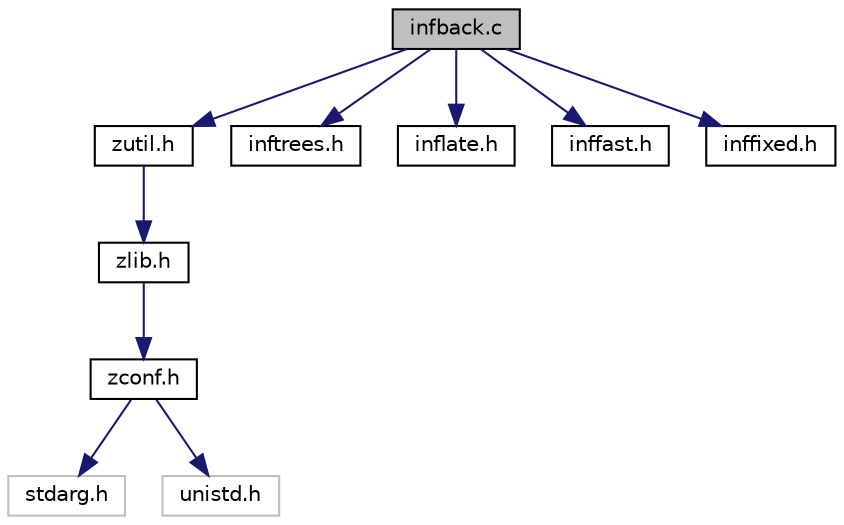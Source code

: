 digraph "infback.c"
{
 // INTERACTIVE_SVG=YES
  edge [fontname="Helvetica",fontsize="10",labelfontname="Helvetica",labelfontsize="10"];
  node [fontname="Helvetica",fontsize="10",shape=record];
  Node0 [label="infback.c",height=0.2,width=0.4,color="black", fillcolor="grey75", style="filled", fontcolor="black"];
  Node0 -> Node1 [color="midnightblue",fontsize="10",style="solid",fontname="Helvetica"];
  Node1 [label="zutil.h",height=0.2,width=0.4,color="black", fillcolor="white", style="filled",URL="$zutil_8h.html"];
  Node1 -> Node2 [color="midnightblue",fontsize="10",style="solid",fontname="Helvetica"];
  Node2 [label="zlib.h",height=0.2,width=0.4,color="black", fillcolor="white", style="filled",URL="$zlib_8h.html"];
  Node2 -> Node3 [color="midnightblue",fontsize="10",style="solid",fontname="Helvetica"];
  Node3 [label="zconf.h",height=0.2,width=0.4,color="black", fillcolor="white", style="filled",URL="$zconf_8h.html"];
  Node3 -> Node4 [color="midnightblue",fontsize="10",style="solid",fontname="Helvetica"];
  Node4 [label="stdarg.h",height=0.2,width=0.4,color="grey75", fillcolor="white", style="filled"];
  Node3 -> Node5 [color="midnightblue",fontsize="10",style="solid",fontname="Helvetica"];
  Node5 [label="unistd.h",height=0.2,width=0.4,color="grey75", fillcolor="white", style="filled"];
  Node0 -> Node6 [color="midnightblue",fontsize="10",style="solid",fontname="Helvetica"];
  Node6 [label="inftrees.h",height=0.2,width=0.4,color="black", fillcolor="white", style="filled",URL="$inftrees_8h.html"];
  Node0 -> Node7 [color="midnightblue",fontsize="10",style="solid",fontname="Helvetica"];
  Node7 [label="inflate.h",height=0.2,width=0.4,color="black", fillcolor="white", style="filled",URL="$inflate_8h.html"];
  Node0 -> Node8 [color="midnightblue",fontsize="10",style="solid",fontname="Helvetica"];
  Node8 [label="inffast.h",height=0.2,width=0.4,color="black", fillcolor="white", style="filled",URL="$inffast_8h.html"];
  Node0 -> Node9 [color="midnightblue",fontsize="10",style="solid",fontname="Helvetica"];
  Node9 [label="inffixed.h",height=0.2,width=0.4,color="black", fillcolor="white", style="filled",URL="$inffixed_8h.html"];
}
